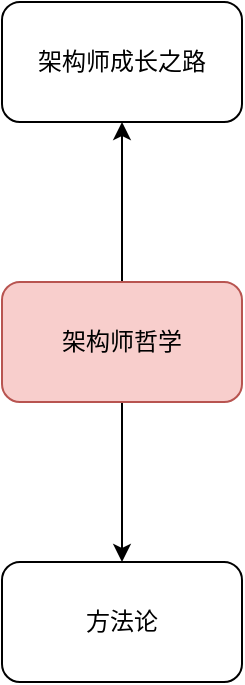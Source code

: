 <mxfile version="26.0.3">
  <diagram name="Page-1" id="GzGw5cnEfx25N0Y3n3gf">
    <mxGraphModel dx="763" dy="582" grid="1" gridSize="10" guides="1" tooltips="1" connect="1" arrows="1" fold="1" page="1" pageScale="1" pageWidth="23039" pageHeight="33000" math="0" shadow="0">
      <root>
        <mxCell id="0" />
        <mxCell id="1" parent="0" />
        <mxCell id="L7ZpB9r83jfQkG_QydSq-3" value="" style="edgeStyle=orthogonalEdgeStyle;rounded=0;orthogonalLoop=1;jettySize=auto;html=1;" edge="1" parent="1" source="L7ZpB9r83jfQkG_QydSq-1" target="L7ZpB9r83jfQkG_QydSq-2">
          <mxGeometry relative="1" as="geometry" />
        </mxCell>
        <mxCell id="L7ZpB9r83jfQkG_QydSq-5" value="" style="edgeStyle=orthogonalEdgeStyle;rounded=0;orthogonalLoop=1;jettySize=auto;html=1;" edge="1" parent="1" source="L7ZpB9r83jfQkG_QydSq-1" target="L7ZpB9r83jfQkG_QydSq-4">
          <mxGeometry relative="1" as="geometry" />
        </mxCell>
        <mxCell id="L7ZpB9r83jfQkG_QydSq-1" value="架构师哲学" style="rounded=1;whiteSpace=wrap;html=1;fillColor=#f8cecc;strokeColor=#b85450;" vertex="1" parent="1">
          <mxGeometry x="7930" y="1050" width="120" height="60" as="geometry" />
        </mxCell>
        <mxCell id="L7ZpB9r83jfQkG_QydSq-2" value="架构师成长之路" style="whiteSpace=wrap;html=1;rounded=1;" vertex="1" parent="1">
          <mxGeometry x="7930" y="910" width="120" height="60" as="geometry" />
        </mxCell>
        <mxCell id="L7ZpB9r83jfQkG_QydSq-4" value="方法论" style="whiteSpace=wrap;html=1;rounded=1;" vertex="1" parent="1">
          <mxGeometry x="7930" y="1190" width="120" height="60" as="geometry" />
        </mxCell>
      </root>
    </mxGraphModel>
  </diagram>
</mxfile>
